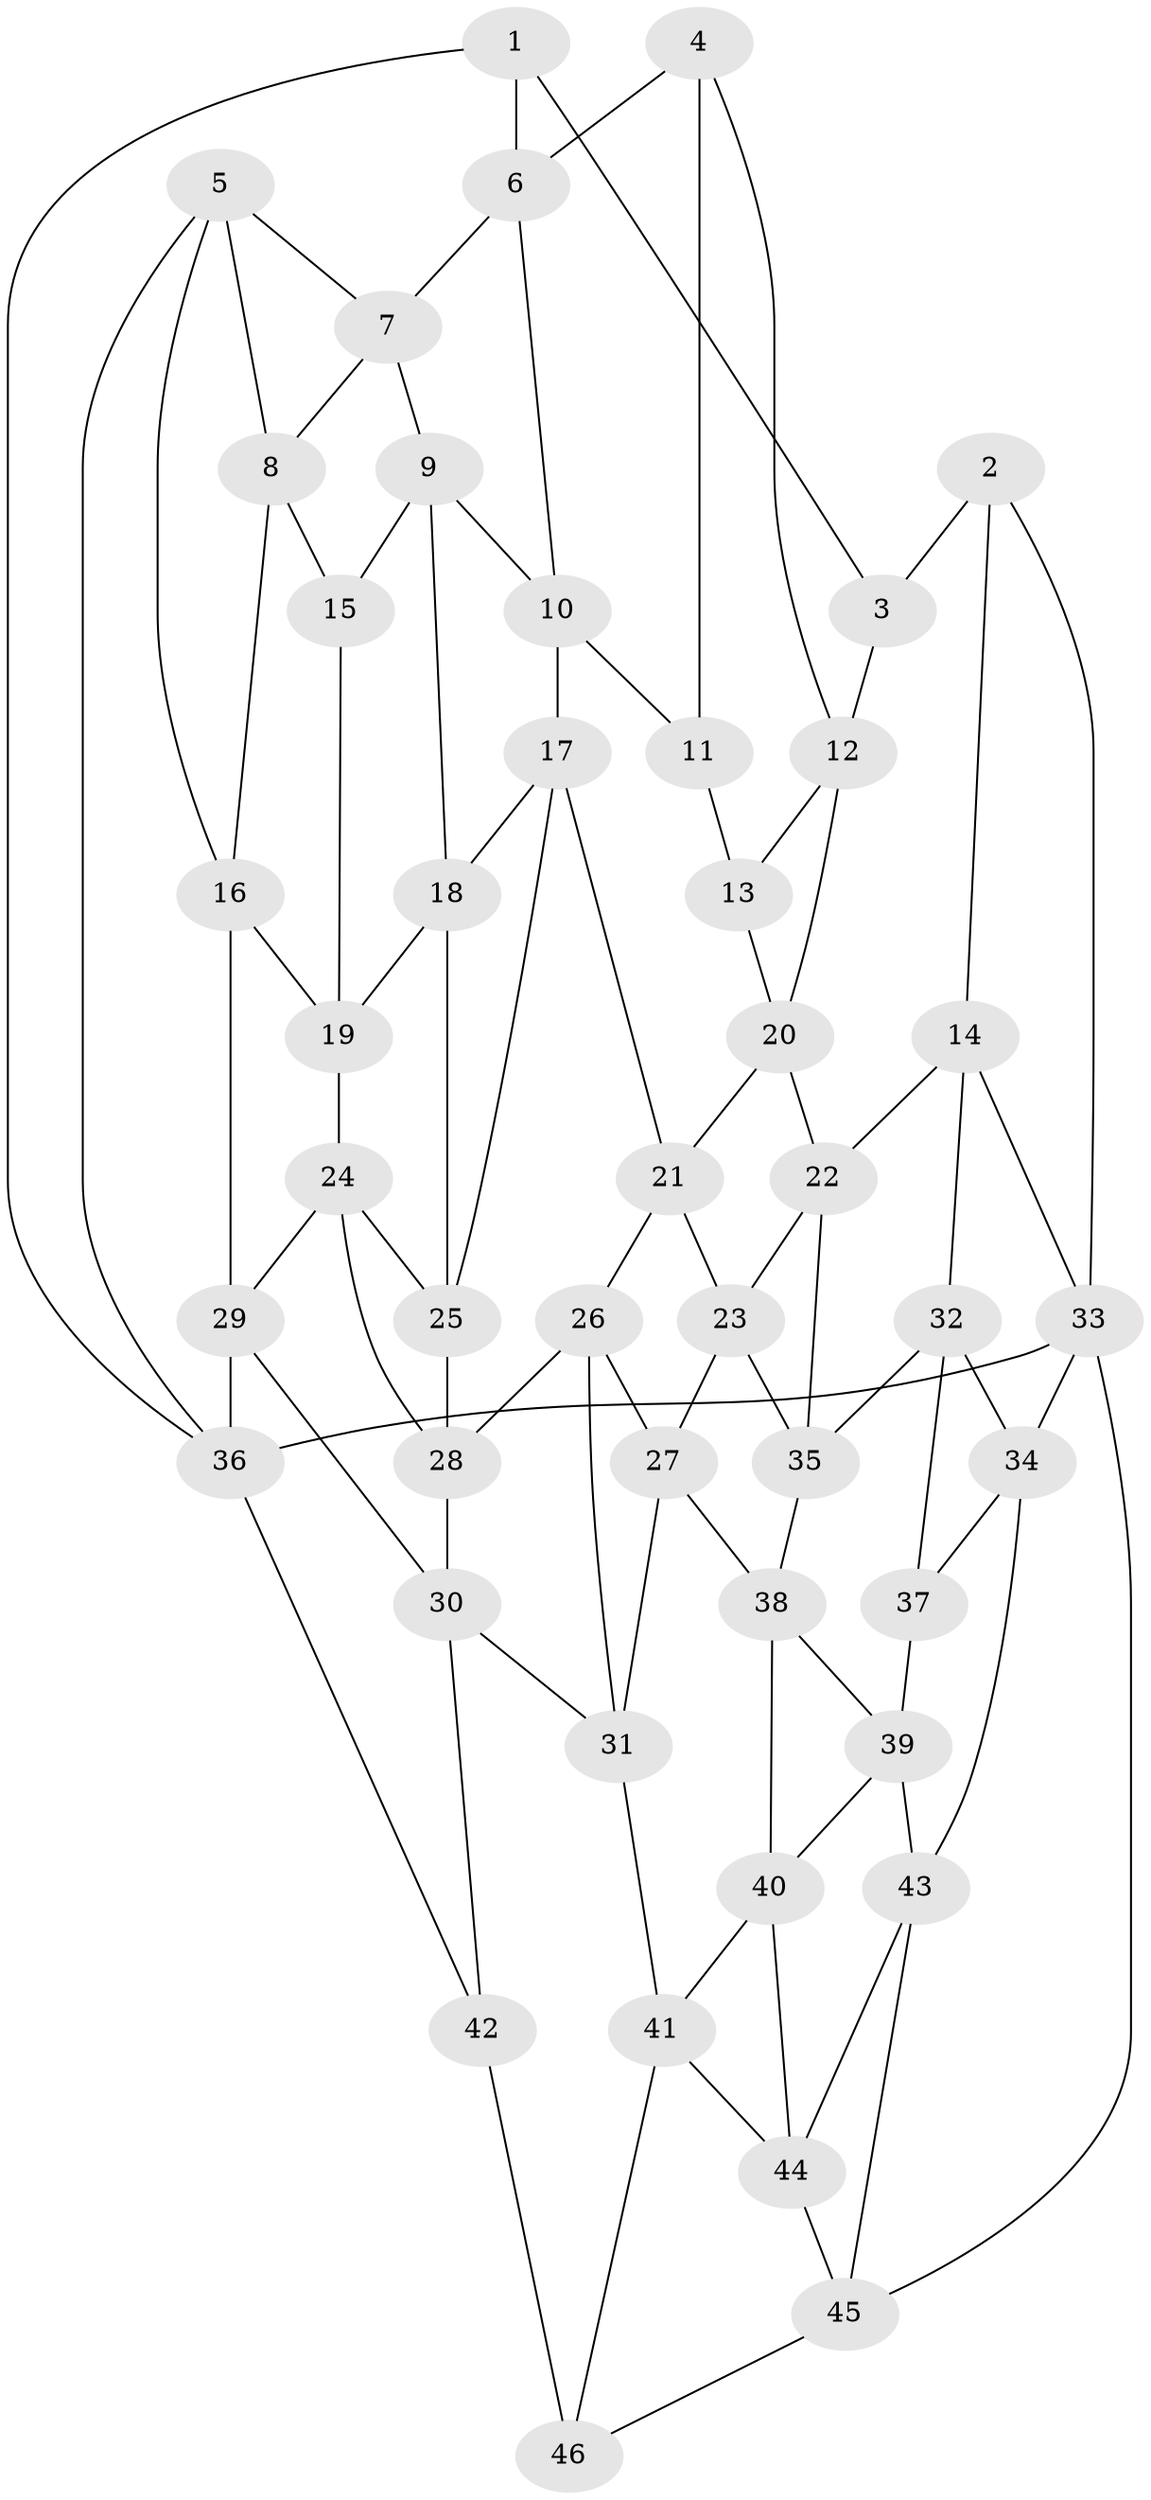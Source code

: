 // original degree distribution, {3: 0.022727272727272728, 6: 0.20454545454545456, 4: 0.22727272727272727, 5: 0.5454545454545454}
// Generated by graph-tools (version 1.1) at 2025/51/03/09/25 03:51:07]
// undirected, 46 vertices, 88 edges
graph export_dot {
graph [start="1"]
  node [color=gray90,style=filled];
  1;
  2;
  3;
  4;
  5;
  6;
  7;
  8;
  9;
  10;
  11;
  12;
  13;
  14;
  15;
  16;
  17;
  18;
  19;
  20;
  21;
  22;
  23;
  24;
  25;
  26;
  27;
  28;
  29;
  30;
  31;
  32;
  33;
  34;
  35;
  36;
  37;
  38;
  39;
  40;
  41;
  42;
  43;
  44;
  45;
  46;
  1 -- 3 [weight=1.0];
  1 -- 6 [weight=1.0];
  1 -- 36 [weight=1.0];
  2 -- 3 [weight=1.0];
  2 -- 14 [weight=1.0];
  2 -- 33 [weight=1.0];
  3 -- 12 [weight=1.0];
  4 -- 6 [weight=1.0];
  4 -- 11 [weight=2.0];
  4 -- 12 [weight=1.0];
  5 -- 7 [weight=1.0];
  5 -- 8 [weight=1.0];
  5 -- 16 [weight=1.0];
  5 -- 36 [weight=1.0];
  6 -- 7 [weight=1.0];
  6 -- 10 [weight=1.0];
  7 -- 8 [weight=1.0];
  7 -- 9 [weight=1.0];
  8 -- 15 [weight=1.0];
  8 -- 16 [weight=1.0];
  9 -- 10 [weight=1.0];
  9 -- 15 [weight=1.0];
  9 -- 18 [weight=1.0];
  10 -- 11 [weight=1.0];
  10 -- 17 [weight=1.0];
  11 -- 13 [weight=1.0];
  12 -- 13 [weight=1.0];
  12 -- 20 [weight=1.0];
  13 -- 20 [weight=1.0];
  14 -- 22 [weight=1.0];
  14 -- 32 [weight=1.0];
  14 -- 33 [weight=1.0];
  15 -- 19 [weight=1.0];
  16 -- 19 [weight=1.0];
  16 -- 29 [weight=1.0];
  17 -- 18 [weight=1.0];
  17 -- 21 [weight=1.0];
  17 -- 25 [weight=1.0];
  18 -- 19 [weight=1.0];
  18 -- 25 [weight=1.0];
  19 -- 24 [weight=1.0];
  20 -- 21 [weight=1.0];
  20 -- 22 [weight=1.0];
  21 -- 23 [weight=1.0];
  21 -- 26 [weight=1.0];
  22 -- 23 [weight=1.0];
  22 -- 35 [weight=1.0];
  23 -- 27 [weight=1.0];
  23 -- 35 [weight=1.0];
  24 -- 25 [weight=1.0];
  24 -- 28 [weight=1.0];
  24 -- 29 [weight=1.0];
  25 -- 28 [weight=1.0];
  26 -- 27 [weight=1.0];
  26 -- 28 [weight=1.0];
  26 -- 31 [weight=1.0];
  27 -- 31 [weight=1.0];
  27 -- 38 [weight=1.0];
  28 -- 30 [weight=1.0];
  29 -- 30 [weight=1.0];
  29 -- 36 [weight=1.0];
  30 -- 31 [weight=1.0];
  30 -- 42 [weight=1.0];
  31 -- 41 [weight=1.0];
  32 -- 34 [weight=1.0];
  32 -- 35 [weight=1.0];
  32 -- 37 [weight=1.0];
  33 -- 34 [weight=1.0];
  33 -- 36 [weight=2.0];
  33 -- 45 [weight=1.0];
  34 -- 37 [weight=1.0];
  34 -- 43 [weight=1.0];
  35 -- 38 [weight=1.0];
  36 -- 42 [weight=1.0];
  37 -- 39 [weight=1.0];
  38 -- 39 [weight=1.0];
  38 -- 40 [weight=1.0];
  39 -- 40 [weight=1.0];
  39 -- 43 [weight=1.0];
  40 -- 41 [weight=1.0];
  40 -- 44 [weight=1.0];
  41 -- 44 [weight=1.0];
  41 -- 46 [weight=1.0];
  42 -- 46 [weight=2.0];
  43 -- 44 [weight=1.0];
  43 -- 45 [weight=1.0];
  44 -- 45 [weight=1.0];
  45 -- 46 [weight=1.0];
}
